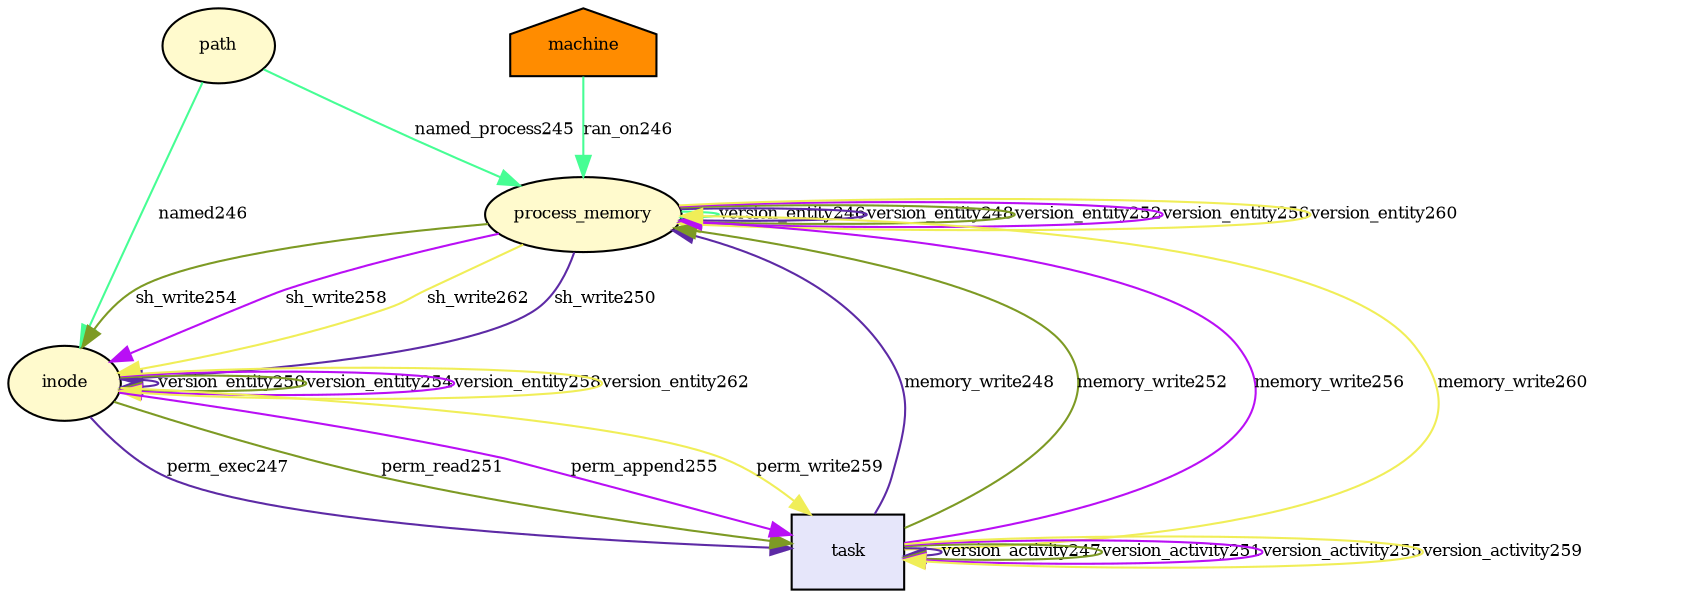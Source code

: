 digraph RGL__DirectedAdjacencyGraph {path[fontsize = 8,label = "path",shape = ellipse, fillcolor="#fffacd", style = filled]

process_memory[fontsize = 8,label = "process_memory",shape = ellipse, fillcolor="#fffacd", style = filled]

path -> process_memory[fontsize = 8,label = "named_process245", color="#46fe94"]

process_memory -> process_memory[fontsize = 8,label = "version_entity246", color="#46fe94"]

machine[fontsize = 8,label = "machine",shape = house, fillcolor="#ff8c00", style = filled]

machine -> process_memory[fontsize = 8,label = "ran_on246", color="#46fe94"]

inode[fontsize = 8,label = "inode",shape = ellipse, fillcolor="#fffacd", style = filled]

path -> inode[fontsize = 8,label = "named246", color="#46fe94"]

task[fontsize = 8,label = "task",shape = rectangle, fillcolor="#e6e6fa", style = filled]

task -> task[fontsize = 8,label = "version_activity247", color="#5d2aa5"]

inode -> task[fontsize = 8,label = "perm_exec247", color="#5d2aa5"]

process_memory -> process_memory[fontsize = 8,label = "version_entity248", color="#5d2aa5"]

task -> process_memory[fontsize = 8,label = "memory_write248", color="#5d2aa5"]

inode -> inode[fontsize = 8,label = "version_entity250", color="#5d2aa5"]

process_memory -> inode[fontsize = 8,label = "sh_write250", color="#5d2aa5"]

task -> task[fontsize = 8,label = "version_activity251", color="#7d9a24"]

inode -> task[fontsize = 8,label = "perm_read251", color="#7d9a24"]

process_memory -> process_memory[fontsize = 8,label = "version_entity252", color="#7d9a24"]

task -> process_memory[fontsize = 8,label = "memory_write252", color="#7d9a24"]

inode -> inode[fontsize = 8,label = "version_entity254", color="#7d9a24"]

process_memory -> inode[fontsize = 8,label = "sh_write254", color="#7d9a24"]

task -> task[fontsize = 8,label = "version_activity255", color="#b90ff5"]

inode -> task[fontsize = 8,label = "perm_append255", color="#b90ff5"]

process_memory -> process_memory[fontsize = 8,label = "version_entity256", color="#b90ff5"]

task -> process_memory[fontsize = 8,label = "memory_write256", color="#b90ff5"]

inode -> inode[fontsize = 8,label = "version_entity258", color="#b90ff5"]

process_memory -> inode[fontsize = 8,label = "sh_write258", color="#b90ff5"]

task -> task[fontsize = 8,label = "version_activity259", color="#f0ee58"]

inode -> task[fontsize = 8,label = "perm_write259", color="#f0ee58"]

process_memory -> process_memory[fontsize = 8,label = "version_entity260", color="#f0ee58"]

task -> process_memory[fontsize = 8,label = "memory_write260", color="#f0ee58"]

inode -> inode[fontsize = 8,label = "version_entity262", color="#f0ee58"]

process_memory -> inode[fontsize = 8,label = "sh_write262", color="#f0ee58"]

}